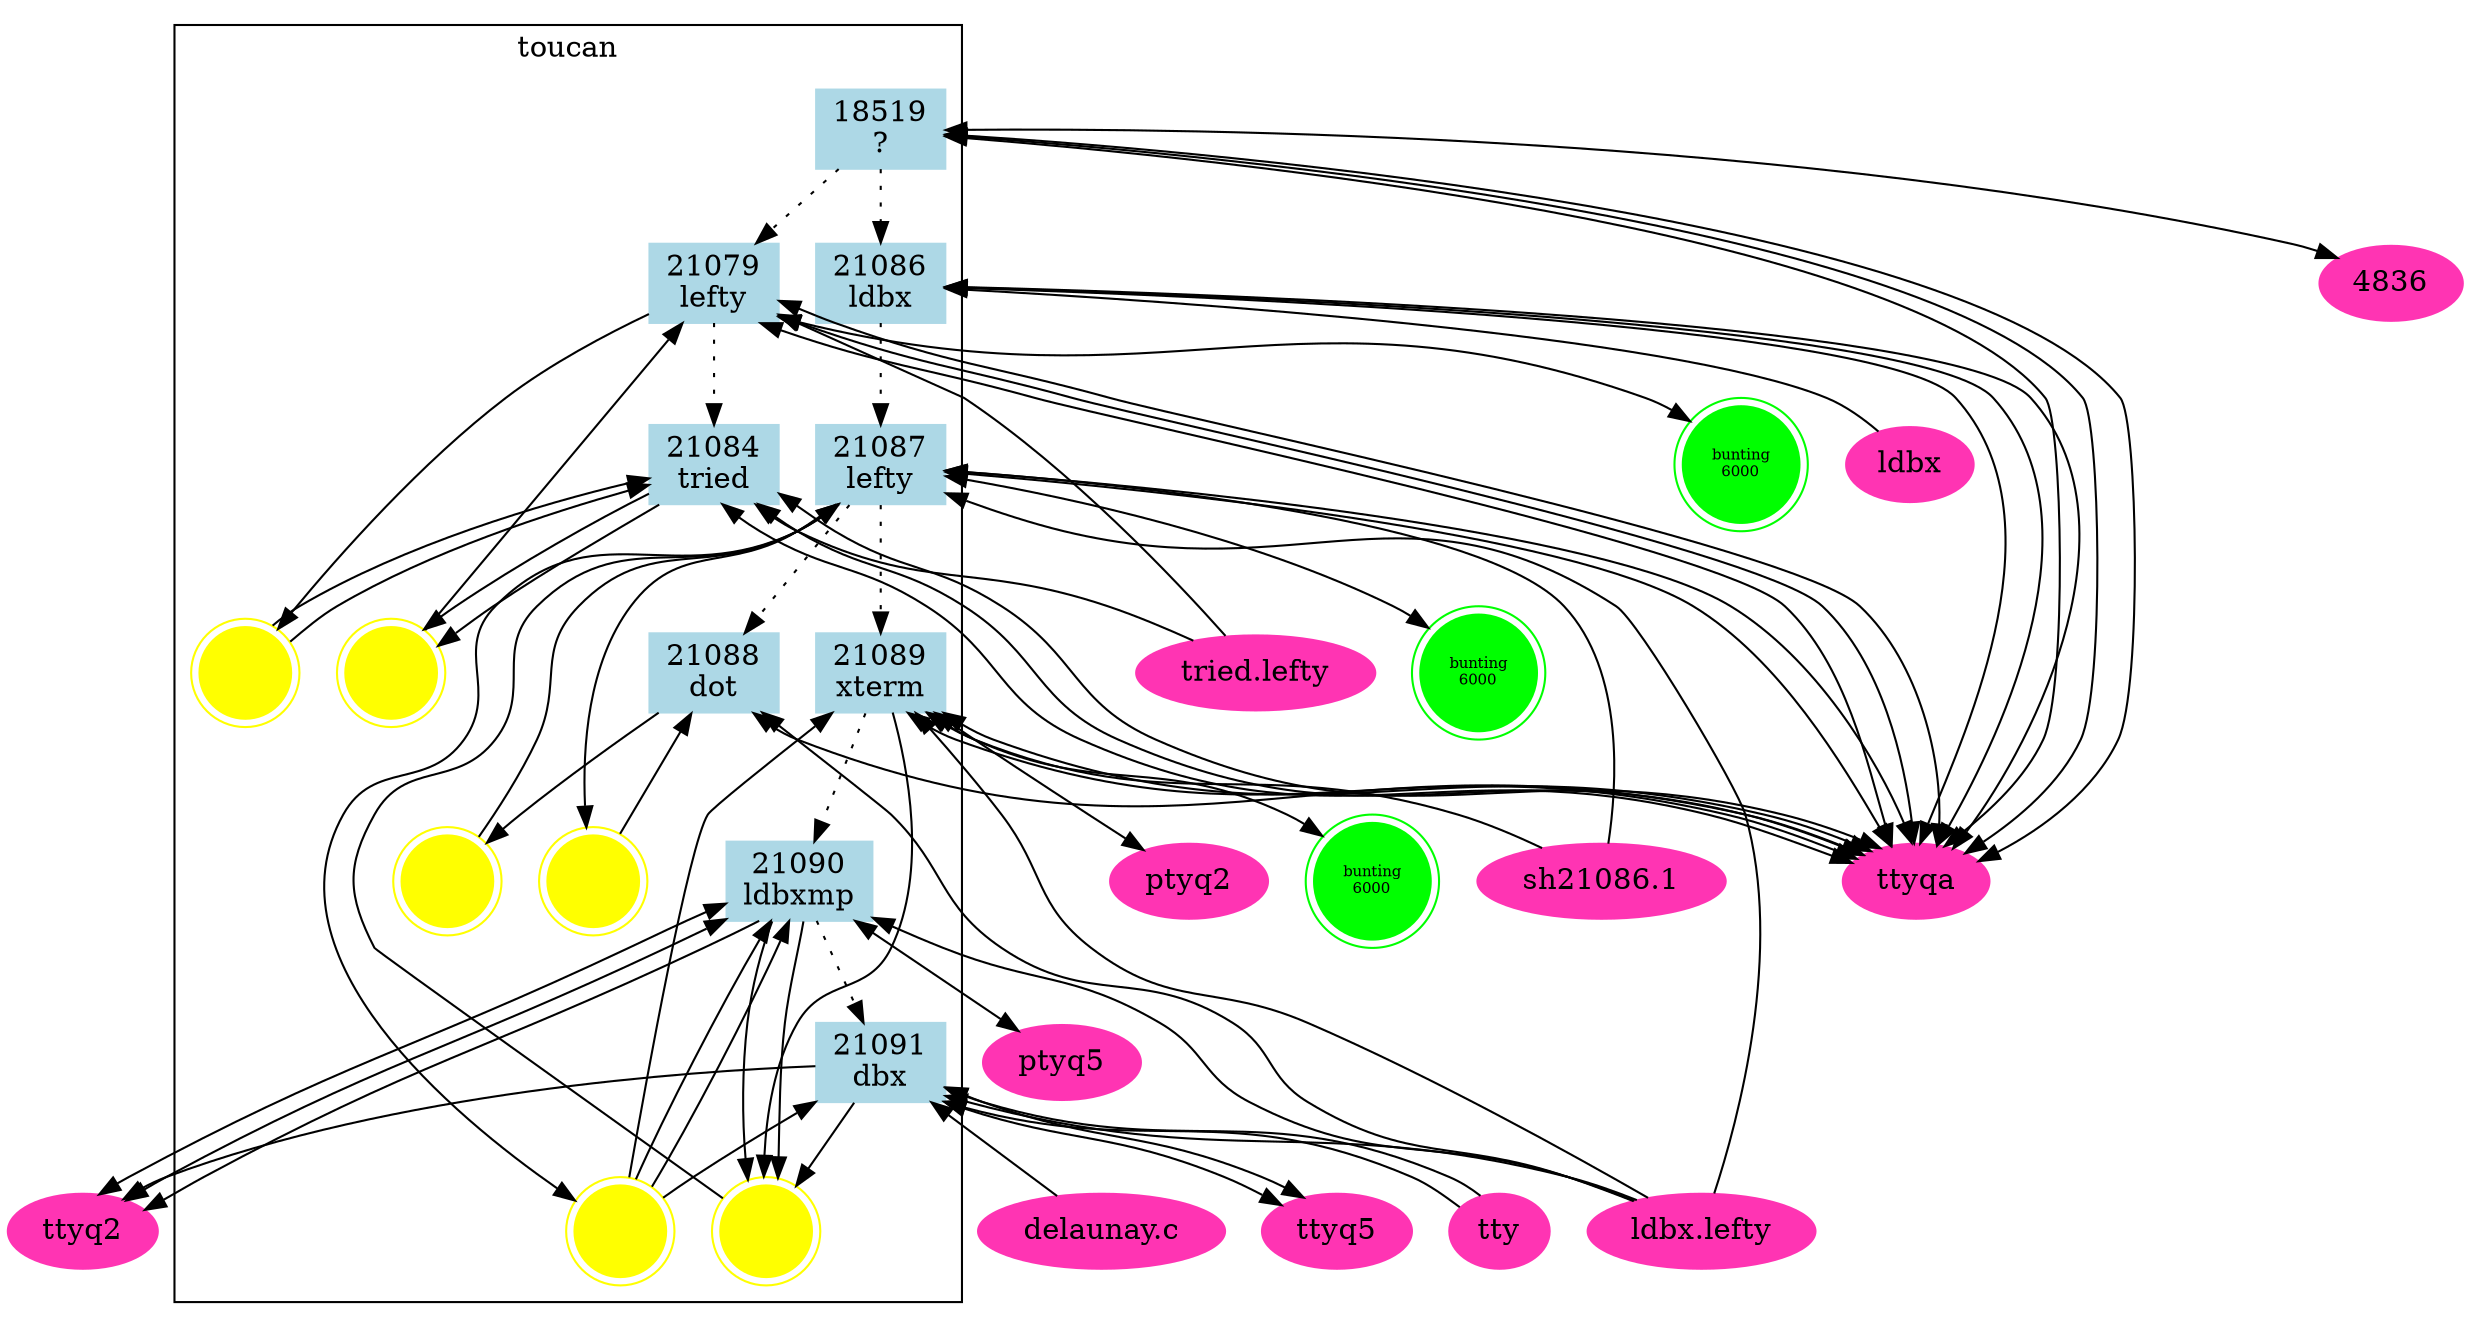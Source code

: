 digraph g {
	graph [fontsize=14, fontname="Times-Roman", fontcolor=black, color=black];
	node [label="\N", fontsize=14, fontname="Times-Roman", fontcolor=black, shape=box, color=black, width="0.5", style=filled];
	edge [fontsize=14, fontname="Times-Roman", fontcolor=black, color=black];
	graph [bb="0,0,1076,588"];
	subgraph cluster0 {
		graph [label=toucan];
		graph [lp="96,570"];
		graph [bb="66,8,406,580"];
		n0 [label="18519\n?", color=lightblue, width="0.61", pos="376,534", height="0.50"];
		n448 [label="21079\nlefty", color=lightblue, width="0.69", pos="305,462", height="0.50"];
		n460 [label="", shape=doublecircle, color=yellow, width="0.61", pos="158,288", height="0.61"];
		n461 [label="", shape=doublecircle, color=yellow, width="0.61", pos="96,288", height="0.61"];
		n462 [label="21084\ntried", color=lightblue, width="0.69", pos="305,380", height="0.50"];
		n464 [label="21086\nldbx", color=lightblue, width="0.69", pos="373,462", height="0.50"];
		n468 [label="21087\nlefty", color=lightblue, width="0.69", pos="373,380", height="0.50"];
		n482 [label="", shape=doublecircle, color=yellow, width="0.61", pos="190,196", height="0.61"];
		n483 [label="", shape=doublecircle, color=yellow, width="0.61", pos="252,196", height="0.61"];
		n484 [label="21088\ndot", color=lightblue, width="0.67", pos="302,288", height="0.50"];
		n486 [label="", shape=doublecircle, color=yellow, width="0.61", pos="324,38", height="0.61"];
		n487 [label="", shape=doublecircle, color=yellow, width="0.61", pos="262,38", height="0.61"];
		n488 [label="21089\nxterm", color=lightblue, width="0.75", pos="371,288", height="0.50"];
		n503 [label="21090\nldbxmp", color=lightblue, width="0.92", pos="345,196", height="0.50"];
		n514 [label="21091\ndbx", color=lightblue, width="0.64", pos="375,114", height="0.50"];
		n0 -> n448 [style=dotted, pos="e,323,480 358,516 349,507 338,496 329,487"];
		n448 -> n460 [dir=back, pos="s,290,444 284,437 253,401 198,336 172,305"];
		n448 -> n461 [dir=forward, pos="e,107,307 280,458 246,445 240,432 210,408 164,369 156,355 112,313 112,313 112,313 112,313"];
		n448 -> n462 [style=dotted, pos="e,305,398 305,444 305,434 305,420 305,408"];
		n462 -> n460 [dir=forward, pos="e,172,306 280,370 255,358 217,336 185,316 183,315 182,314 180,312"];
		n462 -> n461 [dir=back, pos="s,280,376 270,374 231,364 168,345 118,316 114,314 110,311 107,307"];
		n462 -> n460 [dir=forward, pos="e,178,298 280,362 259,350 229,333 203,316 197,312 191,307 185,303"];
		n462 -> n461 [dir=back, pos="s,280,373 270,370 235,360 180,341 136,316 129,311 122,305 115,299"];
		n0 -> n464 [style=dotted, pos="e,374,480 375,516 374,508 374,499 374,490"];
		n464 -> n468 [style=dotted, pos="e,373,398 373,444 373,434 373,420 373,408"];
		n468 -> n482 [dir=back, pos="s,348,370 343,362 340,357 339,352 338,352 322,337 263,331 247,316 228,297 236,284 224,260 217,244 208,227 201,215"];
		n468 -> n483 [dir=forward, pos="e,249,218 348,363 346,359 344,356 339,352 312,329 290,344 269,316 251,290 248,252 249,226"];
		n468 -> n484 [style=dotted, pos="e,316,306 359,362 348,348 333,329 321,313"];
		n484 -> n483 [dir=back, pos="s,292,270 288,262 280,247 270,228 263,215"];
		n484 -> n482 [dir=forward, pos="e,206,211 279,270 263,257 241,240 221,224 219,222 216,220 214,218"];
		n468 -> n486 [dir=back, pos="s,349,374 344,366 343,361 343,357 337,352 327,343 230,325 220,316 202,297 219,281 204,260 190,238 171,247 159,224 149,201 149,19\
0 159,168 193,98 234,108 293,60 299,55 302,52 305,49"];
		n468 -> n487 [dir=forward, pos="e,247,54 348,372 343,364 346,358 338,352 338,351 201,316 200,316 183,297 202,281 189,260 177,238 159,246 148,224 138,201 140,191\
 148,168 153,155 208,96 240,62"];
		n468 -> n488 [style=dotted, pos="e,371,306 373,362 372,349 372,330 371,315"];
		n488 -> n486 [dir=forward, pos="e,327,60 377,270 381,257 385,240 387,224 391,199 398,190 387,168 377,145 357,153 343,132 338,121 332,92 328,69"];
		n488 -> n487 [dir=back, pos="s,348,270 341,263 326,250 310,233 303,224 301,219 274,137 272,132 266,105 267,98 262,72 261,67 260,63 260,60"];
		n488 -> n503 [style=dotted, pos="e,350,214 366,270 362,257 357,238 353,223"];
		n503 -> n486 [dir=forward, pos="e,317,59 332,178 326,165 322,148 319,132 316,110 315,86 316,67"];
		n503 -> n487 [dir=back, pos="s,312,182 306,175 276,140 263,89 260,60"];
		n503 -> n514 [style=dotted, pos="e,368,132 352,178 353,174 354,171 355,168 358,159 361,149 365,141"];
		n514 -> n487 [dir=back, pos="s,352,99 345,94 330,84 310,71 293,60 289,57 285,54 280,51"];
		n514 -> n486 [dir=forward, pos="e,333,58 360,96 353,88 346,77 339,67"];
		n503 -> n486 [dir=forward, pos="e,331,59 347,178 344,165 340,148 337,132 334,110 333,86 332,67"];
		n503 -> n487 [dir=back, pos="s,326,178 320,171 293,134 279,85 271,58"];
	}
	n1 [label=4836, shape=ellipse, color=maroon1, width="0.72", pos="1050,462", height="0.50"];
	n2 [label=ttyqa, shape=ellipse, color=maroon1, width="0.78", pos="830,196", height="0.50"];
	n449 [label="tried.lefty", shape=ellipse, color=maroon1, width="1.22", pos="534,288", height="0.50"];
	n454 [label="bunting\n6000", fontsize=7, shape=doublecircle, color=green, width="0.78", pos="760,380", height="0.78"];
	n466 [label=ldbx, shape=ellipse, color=maroon1, width="0.72", pos="832,380", height="0.50"];
	n469 [label="sh21086.1", shape=ellipse, color=maroon1, width="1.08", pos="683,196", height="0.50"];
	n474 [label="bunting\n6000", fontsize=7, shape=doublecircle, color=green, width="0.78", pos="624,288", height="0.78"];
	n479 [label="ldbx.lefty", shape=ellipse, color=maroon1, width="1.19", pos="701,38", height="0.50"];
	n496 [label="bunting\n6000", fontsize=7, shape=doublecircle, color=green, width="0.78", pos="598,196", height="0.78"];
	n500 [label=ptyq2, shape=ellipse, color=maroon1, width="0.83", pos="522,196", height="0.50"];
	n505 [label=ttyq2, shape=ellipse, color=maroon1, width="0.81", pos="29,38", height="0.50"];
	n512 [label=ptyq5, shape=ellipse, color=maroon1, width="0.83", pos="446,114", height="0.50"];
	n513 [label=ttyq5, shape=ellipse, color=maroon1, width="0.78", pos="554,38", height="0.50"];
	n518 [label=tty, shape=ellipse, color=maroon1, width="0.56", pos="620,38", height="0.50"];
	n526 [label="delaunay.c", shape=ellipse, color=maroon1, width="1.31", pos="461,38", height="0.50"];
	n0 -> n1 [dir=both, pos="s,398,533 e,1029,473 407,533 518,528 893,510 1010,480 1013,479 1017,478 1021,476"];
	n0 -> n2 [dir=both, pos="s,398,532 e,844,212 406,531 508,521 827,486 889,408 929,356 916,319 889,260 880,242 865,228 851,217"];
	n0 -> n2 [dir=both, pos="s,398,532 e,852,207 406,531 510,523 843,488 907,408 947,356 934,319 907,260 897,239 877,223 859,212"];
	n0 -> n2 [dir=both, pos="s,398,533 e,856,203 407,532 513,524 860,490 925,408 965,356 952,319 925,260 913,235 887,216 864,206"];
	n448 -> n2 [dir=both, pos="s,324,444 e,817,212 331,440 350,428 362,431 385,424 427,411 732,345 764,316 791,291 803,248 814,220"];
	n448 -> n2 [dir=both, pos="s,330,459 e,828,214 337,453 339,450 339,447 343,444 366,427 377,432 403,424 445,411 750,345 782,316 809,292 821,250 826,222"];
	n448 -> n2 [dir=both, pos="s,330,461 e,839,213 338,461 344,460 349,459 351,458 358,453 355,448 361,444 384,427 395,432 421,424 463,411 768,345 800,316 827,\
291 839,249 839,221"];
	n448 -> n449 [dir=back, pos="s,330,449 338,445 366,429 404,410 407,408 452,376 496,330 519,305"];
	n448 -> n454 [dir=both, pos="s,330,447 e,738,398 339,444 502,395 559,464 718,408 722,406 726,405 729,403"];
	n462 -> n2 [dir=both, pos="s,306,362 e,802,198 313,356 316,353 320,350 324,348 352,331 362,332 389,316 425,294 426,276 463,260 586,207 629,237 759,212 764,\
210 766,210 772,209 781,205 783,203 793,200"];
	n462 -> n2 [dir=both, pos="s,323,362 e,804,202 330,356 334,353 338,350 342,348 370,331 380,332 407,316 443,294 444,276 481,260 604,207 647,237 777,212 782,\
210 784,210 790,209 792,208 794,207 796,206"];
	n462 -> n2 [dir=both, pos="s,330,369 e,809,208 337,364 345,358 352,352 360,348 388,331 398,332 425,316 461,294 462,276 499,260 622,207 665,237 795,212 797,\
211 799,211 801,210"];
	n462 -> n449 [dir=back, pos="s,324,362 331,356 334,355 336,353 339,352 396,323 417,337 476,316 486,312 497,307 507,302"];
	n464 -> n2 [dir=both, pos="s,373,444 e,832,214 382,440 487,404 778,483 849,408 896,357 856,268 836,224"];
	n464 -> n2 [dir=both, pos="s,391,444 e,841,213 400,440 505,404 796,483 867,408 915,356 872,265 846,221"];
	n464 -> n2 [dir=both, pos="s,398,451 e,848,210 405,446 406,445 408,444 409,444 506,399 812,485 885,408 935,355 888,260 855,218"];
	n464 -> n466 [dir=back, pos="s,383,444 391,439 477,396 715,441 797,408 804,405 811,400 817,395"];
	n468 -> n2 [dir=both, pos="s,373,362 e,817,212 379,354 380,353 381,353 382,352 385,350 582,332 584,332 601,330 605,329 621,328 667,322 683,337 723,316 763,\
294 792,249 811,221"];
	n468 -> n2 [dir=both, pos="s,390,362 e,827,214 396,355 397,354 398,353 400,352 403,350 600,332 602,332 619,330 623,329 639,328 685,322 701,337 741,316 780,\
294 809,251 823,223"];
	n468 -> n469 [dir=back, pos="s,380,362 383,354 384,354 385,353 386,352 411,333 639,337 661,316 689,289 689,241 686,214"];
	n468 -> n474 [dir=both, pos="s,376,362 e,603,306 381,354 381,353 382,353 383,352 454,292 503,352 587,316 589,315 592,313 595,312"];
	n468 -> n479 [dir=back, pos="s,381,362 387,354 388,353 389,353 390,352 400,345 431,345 442,344 479,339 489,339 525,336 543,334 548,333 565,332 583,330 587,32\
9 604,328 619,326 623,326 637,324 643,323 683,319 687,316 768,255 726,108 708,56"];
	n484 -> n2 [dir=both, pos="s,319,270 e,805,204 327,265 329,263 332,261 335,260 498,191 558,256 731,224 753,220 778,212 797,206"];
	n484 -> n479 [dir=back, pos="s,320,270 326,264 328,262 329,261 331,260 355,241 365,243 387,224 413,202 410,187 436,168 469,144 487,155 519,132 537,119 534,10\
8 552,96 597,66 617,80 664,56 667,54 669,53 671,51"];
	n488 -> n2 [dir=both, pos="s,366,270 e,803,202 370,262 370,261 371,261 372,260 434,211 646,238 722,224 746,219 773,211 795,205"];
	n488 -> n469 [dir=back, pos="s,374,270 379,262 379,261 380,261 381,260 470,187 528,261 635,224 644,221 653,216 661,211"];
	n488 -> n2 [dir=both, pos="s,383,270 e,807,206 388,262 388,261 389,261 390,260 452,211 664,238 740,224 760,220 781,214 798,209"];
	n488 -> n479 [dir=back, pos="s,382,270 387,262 387,261 388,261 388,260 394,250 394,247 402,240 408,234 411,234 417,232 420,230 438,225 440,224 466,205 459,18\
7 483,168 511,145 525,149 556,132 601,106 651,73 679,53"];
	n488 -> n496 [dir=both, pos="s,375,270 e,577,214 379,262 379,261 380,261 381,260 443,206 487,257 561,224 563,223 566,221 569,220"];
	n488 -> n500 [dir=both, pos="s,375,270 e,502,210 379,262 380,261 380,261 381,260 414,227 437,244 478,224 483,221 489,218 494,215"];
	n503 -> n479 [dir=back, pos="s,355,178 360,170 361,170 362,169 363,168 409,133 436,158 485,132 507,120 507,107 528,96 588,64 611,78 673,53 674,53 674,53 675,\
52"];
	n503 -> n505 [dir=both, pos="s,312,195 e,36,56 303,194 295,194 289,194 288,193 275,186 278,177 265,168 177,102 137,112 44,60"];
	n503 -> n505 [dir=both, pos="s,312,194 e,48,52 302,191 293,184 295,176 283,168 194,100 153,113 57,57"];
	n503 -> n505 [dir=forward, pos="e,56,45 312,180 309,176 307,172 301,168 211,100 171,113 73,56 70,54 67,52 64,49"];
	n503 -> n512 [dir=both, pos="s,350,178 e,422,125 354,170 354,169 355,169 355,168 364,157 391,142 413,130"];
	n514 -> n479 [dir=back, pos="s,385,96 392,91 486,32 538,90 649,60 657,58 665,55 673,52"];
	n514 -> n505 [dir=forward, pos="e,48,52 352,96 233,46 184,105 62,60 60,59 58,58 55,57"];
	n514 -> n518 [dir=back, pos="s,376,96 384,91 455,46 500,96 582,60 589,57 596,52 602,47"];
	n514 -> n513 [dir=both, pos="s,376,96 e,530,48 383,90 427,61 456,82 508,60 513,58 517,56 522,53"];
	n514 -> n513 [dir=both, pos="s,394,96 e,539,53 401,90 445,61 474,82 526,60 527,59 529,59 530,58"];
	n514 -> n518 [dir=back, pos="s,394,96 402,91 473,46 518,96 600,60 604,58 607,56 610,54"];
	n514 -> n526 [dir=back, pos="s,385,96 391,89 405,75 422,63 436,53"];
}
